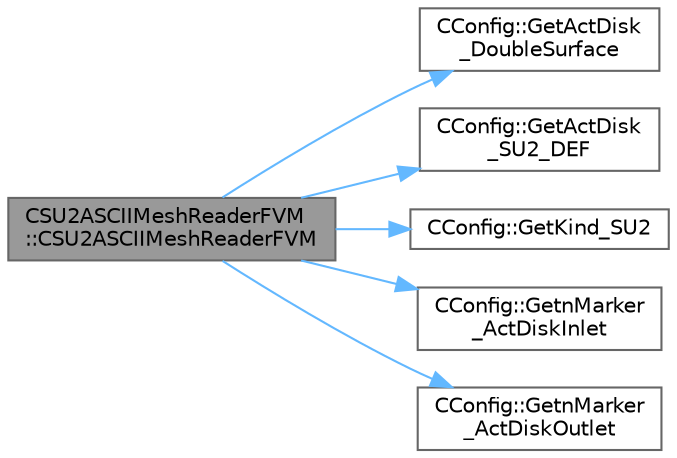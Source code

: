 digraph "CSU2ASCIIMeshReaderFVM::CSU2ASCIIMeshReaderFVM"
{
 // LATEX_PDF_SIZE
  bgcolor="transparent";
  edge [fontname=Helvetica,fontsize=10,labelfontname=Helvetica,labelfontsize=10];
  node [fontname=Helvetica,fontsize=10,shape=box,height=0.2,width=0.4];
  rankdir="LR";
  Node1 [id="Node000001",label="CSU2ASCIIMeshReaderFVM\l::CSU2ASCIIMeshReaderFVM",height=0.2,width=0.4,color="gray40", fillcolor="grey60", style="filled", fontcolor="black",tooltip="Constructor of the CSU2ASCIIMeshReaderFVM class."];
  Node1 -> Node2 [id="edge1_Node000001_Node000002",color="steelblue1",style="solid",tooltip=" "];
  Node2 [id="Node000002",label="CConfig::GetActDisk\l_DoubleSurface",height=0.2,width=0.4,color="grey40", fillcolor="white", style="filled",URL="$classCConfig.html#ac1bdc3d11c472b4bab499f8788a8bc4e",tooltip="Actuator disk defined with a double surface."];
  Node1 -> Node3 [id="edge2_Node000001_Node000003",color="steelblue1",style="solid",tooltip=" "];
  Node3 [id="Node000003",label="CConfig::GetActDisk\l_SU2_DEF",height=0.2,width=0.4,color="grey40", fillcolor="white", style="filled",URL="$classCConfig.html#a08579cc0b1589cef02d81fbac75f49ee",tooltip="Actuator disk defined with a double surface."];
  Node1 -> Node4 [id="edge3_Node000001_Node000004",color="steelblue1",style="solid",tooltip=" "];
  Node4 [id="Node000004",label="CConfig::GetKind_SU2",height=0.2,width=0.4,color="grey40", fillcolor="white", style="filled",URL="$classCConfig.html#a8a176b0a0c34db4d6dcc9e55e240e37b",tooltip="Get the kind of SU2 software component."];
  Node1 -> Node5 [id="edge4_Node000001_Node000005",color="steelblue1",style="solid",tooltip=" "];
  Node5 [id="Node000005",label="CConfig::GetnMarker\l_ActDiskInlet",height=0.2,width=0.4,color="grey40", fillcolor="white", style="filled",URL="$classCConfig.html#a6a932676936a4820c68acf7b0f0fbf0b",tooltip="Get the total number of boundary markers."];
  Node1 -> Node6 [id="edge5_Node000001_Node000006",color="steelblue1",style="solid",tooltip=" "];
  Node6 [id="Node000006",label="CConfig::GetnMarker\l_ActDiskOutlet",height=0.2,width=0.4,color="grey40", fillcolor="white", style="filled",URL="$classCConfig.html#aa9cff95a1ef0297bd9b00196b135322d",tooltip="Get the total number of boundary markers."];
}
